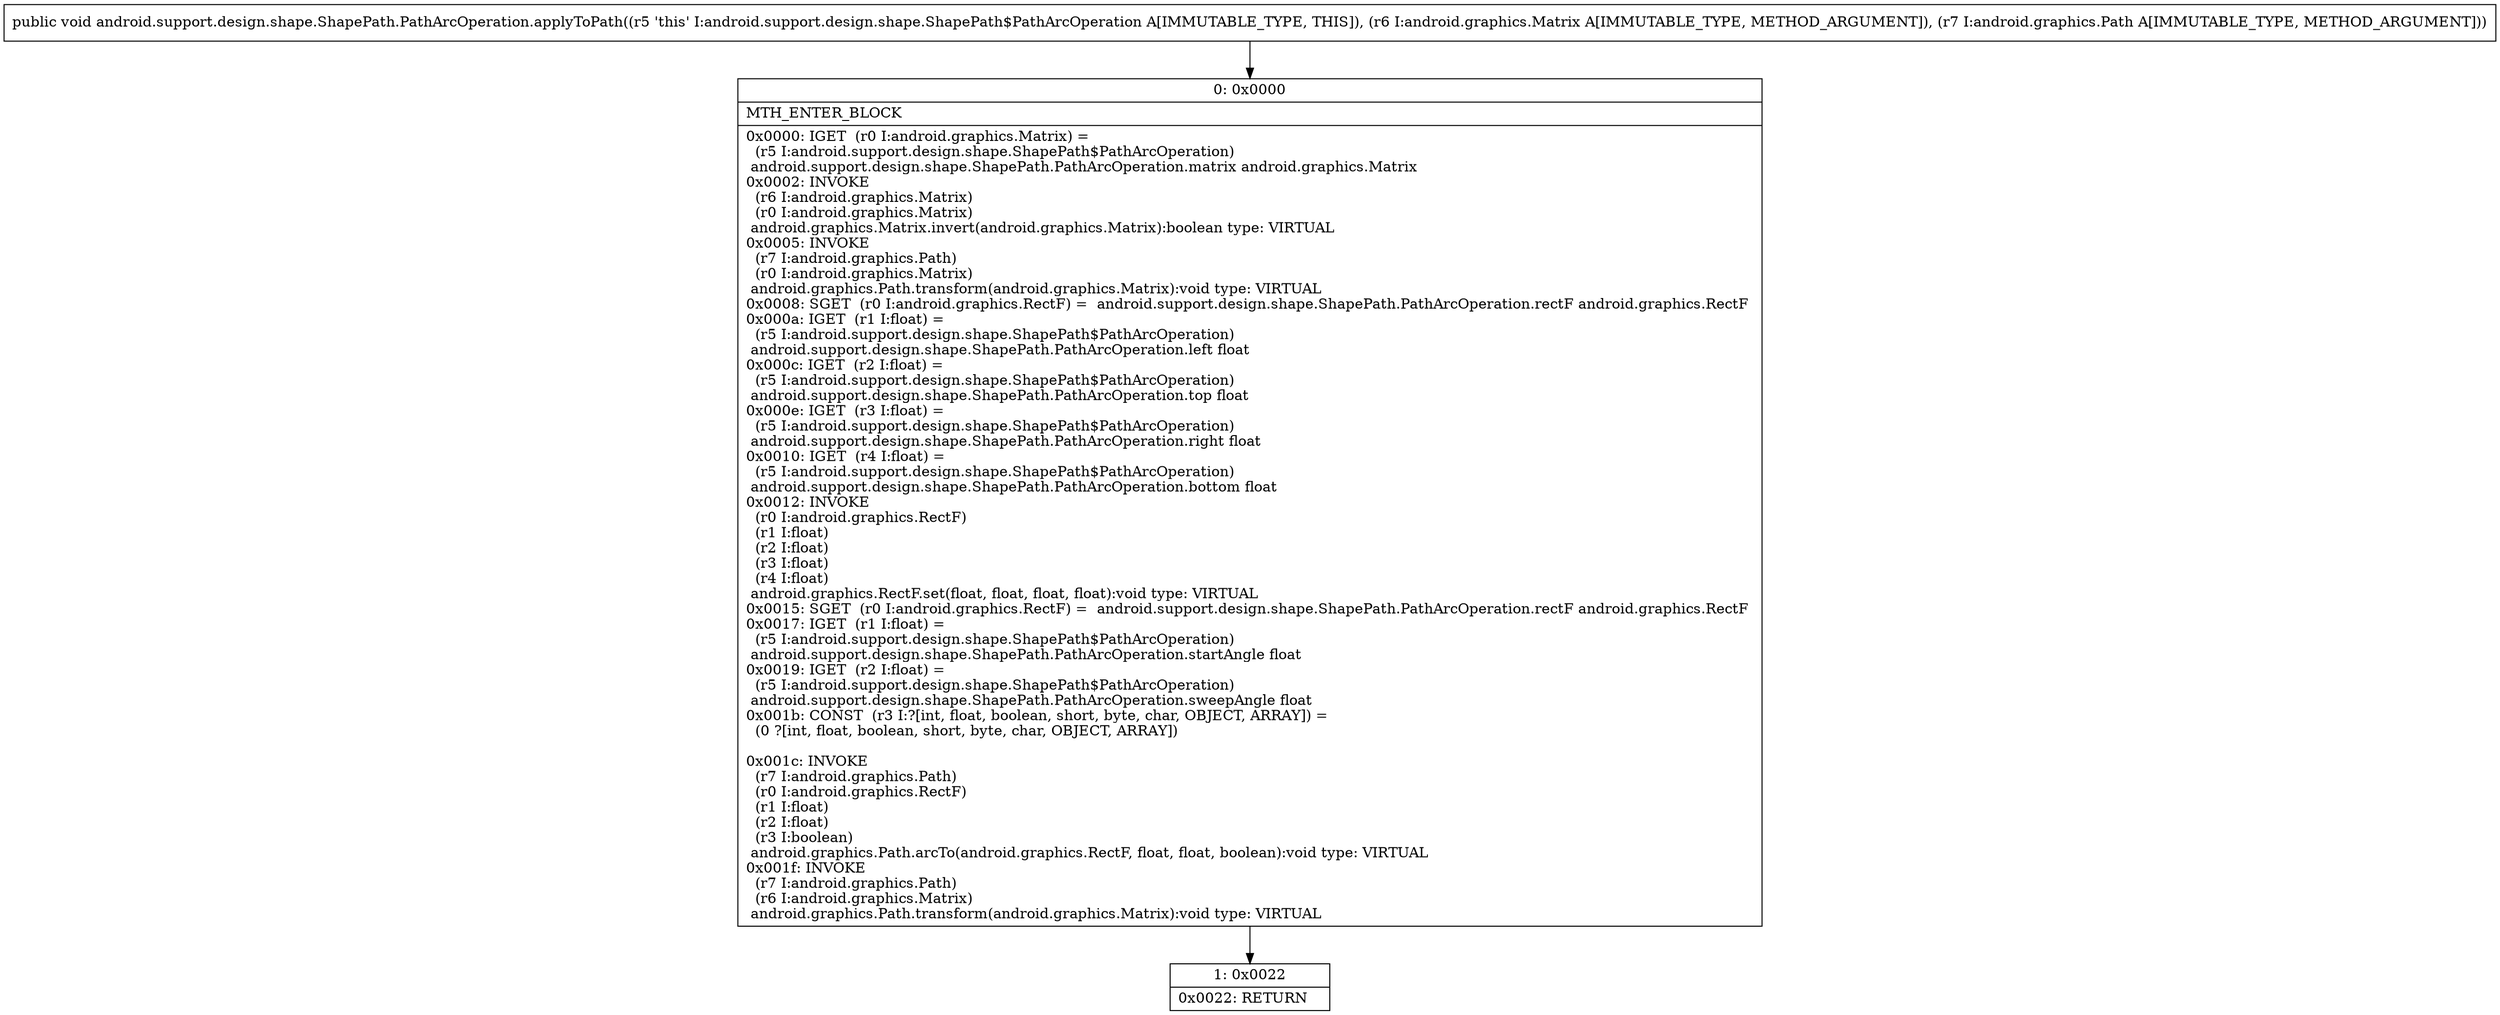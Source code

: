 digraph "CFG forandroid.support.design.shape.ShapePath.PathArcOperation.applyToPath(Landroid\/graphics\/Matrix;Landroid\/graphics\/Path;)V" {
Node_0 [shape=record,label="{0\:\ 0x0000|MTH_ENTER_BLOCK\l|0x0000: IGET  (r0 I:android.graphics.Matrix) = \l  (r5 I:android.support.design.shape.ShapePath$PathArcOperation)\l android.support.design.shape.ShapePath.PathArcOperation.matrix android.graphics.Matrix \l0x0002: INVOKE  \l  (r6 I:android.graphics.Matrix)\l  (r0 I:android.graphics.Matrix)\l android.graphics.Matrix.invert(android.graphics.Matrix):boolean type: VIRTUAL \l0x0005: INVOKE  \l  (r7 I:android.graphics.Path)\l  (r0 I:android.graphics.Matrix)\l android.graphics.Path.transform(android.graphics.Matrix):void type: VIRTUAL \l0x0008: SGET  (r0 I:android.graphics.RectF) =  android.support.design.shape.ShapePath.PathArcOperation.rectF android.graphics.RectF \l0x000a: IGET  (r1 I:float) = \l  (r5 I:android.support.design.shape.ShapePath$PathArcOperation)\l android.support.design.shape.ShapePath.PathArcOperation.left float \l0x000c: IGET  (r2 I:float) = \l  (r5 I:android.support.design.shape.ShapePath$PathArcOperation)\l android.support.design.shape.ShapePath.PathArcOperation.top float \l0x000e: IGET  (r3 I:float) = \l  (r5 I:android.support.design.shape.ShapePath$PathArcOperation)\l android.support.design.shape.ShapePath.PathArcOperation.right float \l0x0010: IGET  (r4 I:float) = \l  (r5 I:android.support.design.shape.ShapePath$PathArcOperation)\l android.support.design.shape.ShapePath.PathArcOperation.bottom float \l0x0012: INVOKE  \l  (r0 I:android.graphics.RectF)\l  (r1 I:float)\l  (r2 I:float)\l  (r3 I:float)\l  (r4 I:float)\l android.graphics.RectF.set(float, float, float, float):void type: VIRTUAL \l0x0015: SGET  (r0 I:android.graphics.RectF) =  android.support.design.shape.ShapePath.PathArcOperation.rectF android.graphics.RectF \l0x0017: IGET  (r1 I:float) = \l  (r5 I:android.support.design.shape.ShapePath$PathArcOperation)\l android.support.design.shape.ShapePath.PathArcOperation.startAngle float \l0x0019: IGET  (r2 I:float) = \l  (r5 I:android.support.design.shape.ShapePath$PathArcOperation)\l android.support.design.shape.ShapePath.PathArcOperation.sweepAngle float \l0x001b: CONST  (r3 I:?[int, float, boolean, short, byte, char, OBJECT, ARRAY]) = \l  (0 ?[int, float, boolean, short, byte, char, OBJECT, ARRAY])\l \l0x001c: INVOKE  \l  (r7 I:android.graphics.Path)\l  (r0 I:android.graphics.RectF)\l  (r1 I:float)\l  (r2 I:float)\l  (r3 I:boolean)\l android.graphics.Path.arcTo(android.graphics.RectF, float, float, boolean):void type: VIRTUAL \l0x001f: INVOKE  \l  (r7 I:android.graphics.Path)\l  (r6 I:android.graphics.Matrix)\l android.graphics.Path.transform(android.graphics.Matrix):void type: VIRTUAL \l}"];
Node_1 [shape=record,label="{1\:\ 0x0022|0x0022: RETURN   \l}"];
MethodNode[shape=record,label="{public void android.support.design.shape.ShapePath.PathArcOperation.applyToPath((r5 'this' I:android.support.design.shape.ShapePath$PathArcOperation A[IMMUTABLE_TYPE, THIS]), (r6 I:android.graphics.Matrix A[IMMUTABLE_TYPE, METHOD_ARGUMENT]), (r7 I:android.graphics.Path A[IMMUTABLE_TYPE, METHOD_ARGUMENT])) }"];
MethodNode -> Node_0;
Node_0 -> Node_1;
}

